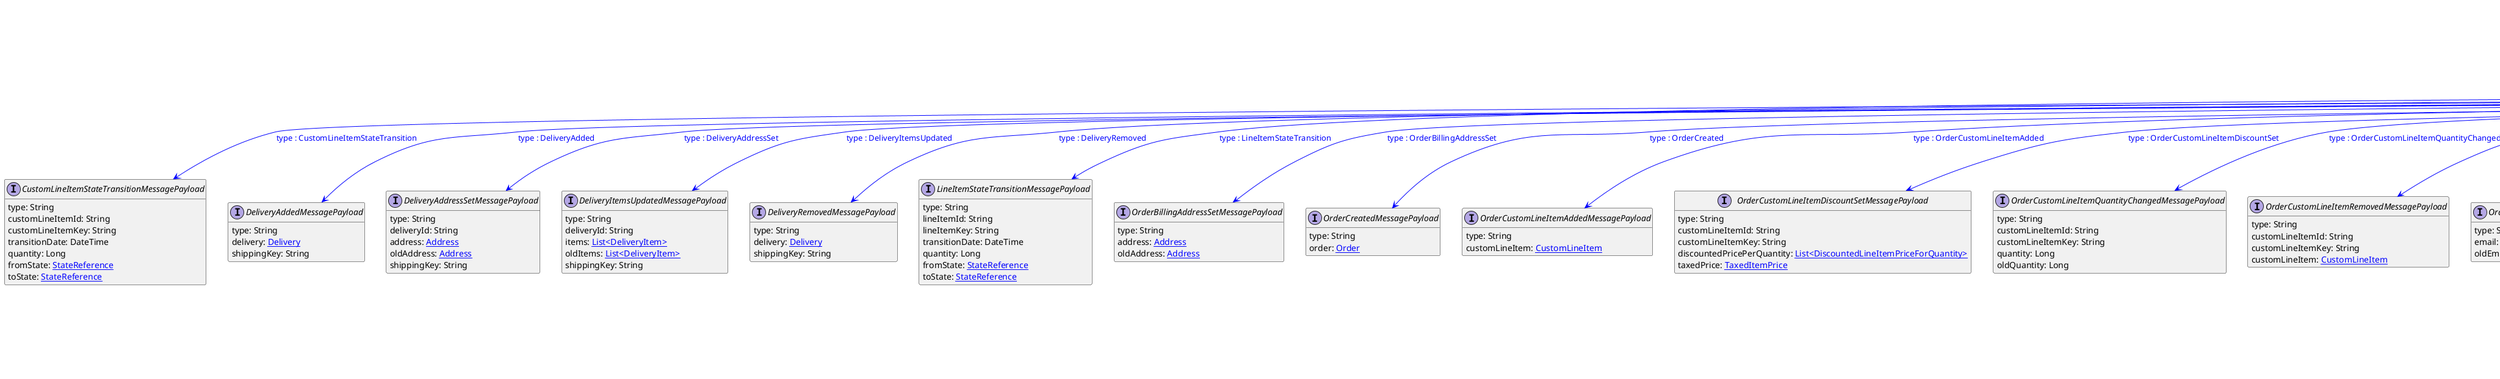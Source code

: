 @startuml

hide empty fields
hide empty methods
legend
|= |= line |
|<back:black>   </back>| inheritance |
|<back:green>   </back>| property reference |
|<back:blue>   </back>| discriminated class |
endlegend
interface OrderMessagePayload [[OrderMessagePayload.svg]] extends MessagePayload {
    type: String
}
interface MessagePayload [[MessagePayload.svg]]  {
    type: String
}

interface CustomLineItemStateTransitionMessagePayload [[CustomLineItemStateTransitionMessagePayload.svg]]  {
    type: String
    customLineItemId: String
    customLineItemKey: String
    transitionDate: DateTime
    quantity: Long
    fromState: [[StateReference.svg StateReference]]
    toState: [[StateReference.svg StateReference]]
}
interface DeliveryAddedMessagePayload [[DeliveryAddedMessagePayload.svg]]  {
    type: String
    delivery: [[Delivery.svg Delivery]]
    shippingKey: String
}
interface DeliveryAddressSetMessagePayload [[DeliveryAddressSetMessagePayload.svg]]  {
    type: String
    deliveryId: String
    address: [[Address.svg Address]]
    oldAddress: [[Address.svg Address]]
    shippingKey: String
}
interface DeliveryItemsUpdatedMessagePayload [[DeliveryItemsUpdatedMessagePayload.svg]]  {
    type: String
    deliveryId: String
    items: [[DeliveryItem.svg List<DeliveryItem>]]
    oldItems: [[DeliveryItem.svg List<DeliveryItem>]]
    shippingKey: String
}
interface DeliveryRemovedMessagePayload [[DeliveryRemovedMessagePayload.svg]]  {
    type: String
    delivery: [[Delivery.svg Delivery]]
    shippingKey: String
}
interface LineItemStateTransitionMessagePayload [[LineItemStateTransitionMessagePayload.svg]]  {
    type: String
    lineItemId: String
    lineItemKey: String
    transitionDate: DateTime
    quantity: Long
    fromState: [[StateReference.svg StateReference]]
    toState: [[StateReference.svg StateReference]]
}
interface OrderBillingAddressSetMessagePayload [[OrderBillingAddressSetMessagePayload.svg]]  {
    type: String
    address: [[Address.svg Address]]
    oldAddress: [[Address.svg Address]]
}
interface OrderCreatedMessagePayload [[OrderCreatedMessagePayload.svg]]  {
    type: String
    order: [[Order.svg Order]]
}
interface OrderCustomLineItemAddedMessagePayload [[OrderCustomLineItemAddedMessagePayload.svg]]  {
    type: String
    customLineItem: [[CustomLineItem.svg CustomLineItem]]
}
interface OrderCustomLineItemDiscountSetMessagePayload [[OrderCustomLineItemDiscountSetMessagePayload.svg]]  {
    type: String
    customLineItemId: String
    customLineItemKey: String
    discountedPricePerQuantity: [[DiscountedLineItemPriceForQuantity.svg List<DiscountedLineItemPriceForQuantity>]]
    taxedPrice: [[TaxedItemPrice.svg TaxedItemPrice]]
}
interface OrderCustomLineItemQuantityChangedMessagePayload [[OrderCustomLineItemQuantityChangedMessagePayload.svg]]  {
    type: String
    customLineItemId: String
    customLineItemKey: String
    quantity: Long
    oldQuantity: Long
}
interface OrderCustomLineItemRemovedMessagePayload [[OrderCustomLineItemRemovedMessagePayload.svg]]  {
    type: String
    customLineItemId: String
    customLineItemKey: String
    customLineItem: [[CustomLineItem.svg CustomLineItem]]
}
interface OrderCustomerEmailSetMessagePayload [[OrderCustomerEmailSetMessagePayload.svg]]  {
    type: String
    email: String
    oldEmail: String
}
interface OrderCustomerGroupSetMessagePayload [[OrderCustomerGroupSetMessagePayload.svg]]  {
    type: String
    customerGroup: [[CustomerGroupReference.svg CustomerGroupReference]]
    oldCustomerGroup: [[CustomerGroupReference.svg CustomerGroupReference]]
}
interface OrderCustomerSetMessagePayload [[OrderCustomerSetMessagePayload.svg]]  {
    type: String
    customer: [[CustomerReference.svg CustomerReference]]
    customerGroup: [[CustomerGroupReference.svg CustomerGroupReference]]
    oldCustomer: [[CustomerReference.svg CustomerReference]]
    oldCustomerGroup: [[CustomerGroupReference.svg CustomerGroupReference]]
}
interface OrderDeletedMessagePayload [[OrderDeletedMessagePayload.svg]]  {
    type: String
    order: [[Order.svg Order]]
}
interface OrderDiscountCodeAddedMessagePayload [[OrderDiscountCodeAddedMessagePayload.svg]]  {
    type: String
    discountCode: [[DiscountCodeReference.svg DiscountCodeReference]]
}
interface OrderDiscountCodeRemovedMessagePayload [[OrderDiscountCodeRemovedMessagePayload.svg]]  {
    type: String
    discountCode: [[DiscountCodeReference.svg DiscountCodeReference]]
}
interface OrderDiscountCodeStateSetMessagePayload [[OrderDiscountCodeStateSetMessagePayload.svg]]  {
    type: String
    discountCode: [[DiscountCodeReference.svg DiscountCodeReference]]
    state: [[DiscountCodeState.svg DiscountCodeState]]
    oldState: [[DiscountCodeState.svg DiscountCodeState]]
}
interface OrderEditAppliedMessagePayload [[OrderEditAppliedMessagePayload.svg]]  {
    type: String
    edit: [[OrderEdit.svg OrderEdit]]
    result: [[OrderEditApplied.svg OrderEditApplied]]
}
interface OrderImportedMessagePayload [[OrderImportedMessagePayload.svg]]  {
    type: String
    order: [[Order.svg Order]]
}
interface OrderLineItemAddedMessagePayload [[OrderLineItemAddedMessagePayload.svg]]  {
    type: String
    lineItem: [[LineItem.svg LineItem]]
    addedQuantity: Long
}
interface OrderLineItemDiscountSetMessagePayload [[OrderLineItemDiscountSetMessagePayload.svg]]  {
    type: String
    lineItemId: String
    lineItemKey: String
    discountedPricePerQuantity: [[DiscountedLineItemPriceForQuantity.svg List<DiscountedLineItemPriceForQuantity>]]
    totalPrice: [[Money.svg Money]]
    taxedPrice: [[TaxedItemPrice.svg TaxedItemPrice]]
    taxedPricePortions: [[MethodTaxedPrice.svg List<MethodTaxedPrice>]]
}
interface OrderLineItemDistributionChannelSetMessagePayload [[OrderLineItemDistributionChannelSetMessagePayload.svg]]  {
    type: String
    lineItemId: String
    lineItemKey: String
    distributionChannel: [[ChannelReference.svg ChannelReference]]
}
interface OrderLineItemRemovedMessagePayload [[OrderLineItemRemovedMessagePayload.svg]]  {
    type: String
    lineItemId: String
    lineItemKey: String
    removedQuantity: Long
    newQuantity: Long
    newState: [[ItemState.svg List<ItemState>]]
    newTotalPrice: [[CentPrecisionMoney.svg CentPrecisionMoney]]
    newTaxedPrice: [[TaxedItemPrice.svg TaxedItemPrice]]
    newPrice: [[Price.svg Price]]
    newShippingDetail: [[ItemShippingDetails.svg ItemShippingDetails]]
}
interface OrderPaymentStateChangedMessagePayload [[OrderPaymentStateChangedMessagePayload.svg]]  {
    type: String
    paymentState: [[PaymentState.svg PaymentState]]
    oldPaymentState: [[PaymentState.svg PaymentState]]
}
interface OrderPurchaseOrderNumberSetMessagePayload [[OrderPurchaseOrderNumberSetMessagePayload.svg]]  {
    type: String
    purchaseOrderNumber: String
    oldPurchaseOrderNumber: String
}
interface OrderReturnShipmentStateChangedMessagePayload [[OrderReturnShipmentStateChangedMessagePayload.svg]]  {
    type: String
    returnItemId: String
    returnShipmentState: [[ReturnShipmentState.svg ReturnShipmentState]]
}
interface OrderShipmentStateChangedMessagePayload [[OrderShipmentStateChangedMessagePayload.svg]]  {
    type: String
    shipmentState: [[ShipmentState.svg ShipmentState]]
    oldShipmentState: [[ShipmentState.svg ShipmentState]]
}
interface OrderShippingAddressSetMessagePayload [[OrderShippingAddressSetMessagePayload.svg]]  {
    type: String
    address: [[Address.svg Address]]
    oldAddress: [[Address.svg Address]]
}
interface OrderShippingInfoSetMessagePayload [[OrderShippingInfoSetMessagePayload.svg]]  {
    type: String
    shippingInfo: [[ShippingInfo.svg ShippingInfo]]
    oldShippingInfo: [[ShippingInfo.svg ShippingInfo]]
}
interface OrderShippingRateInputSetMessagePayload [[OrderShippingRateInputSetMessagePayload.svg]]  {
    type: String
    shippingRateInput: [[ShippingRateInput.svg ShippingRateInput]]
    oldShippingRateInput: [[ShippingRateInput.svg ShippingRateInput]]
}
interface OrderStateChangedMessagePayload [[OrderStateChangedMessagePayload.svg]]  {
    type: String
    orderState: [[OrderState.svg OrderState]]
    oldOrderState: [[OrderState.svg OrderState]]
}
interface OrderStateTransitionMessagePayload [[OrderStateTransitionMessagePayload.svg]]  {
    type: String
    state: [[StateReference.svg StateReference]]
    oldState: [[StateReference.svg StateReference]]
    force: Boolean
}
interface OrderStoreSetMessagePayload [[OrderStoreSetMessagePayload.svg]]  {
    type: String
    store: [[StoreKeyReference.svg StoreKeyReference]]
}
interface ParcelAddedToDeliveryMessagePayload [[ParcelAddedToDeliveryMessagePayload.svg]]  {
    type: String
    delivery: [[Delivery.svg Delivery]]
    parcel: [[Parcel.svg Parcel]]
    shippingKey: String
}
interface ParcelItemsUpdatedMessagePayload [[ParcelItemsUpdatedMessagePayload.svg]]  {
    type: String
    parcelId: String
    deliveryId: String
    items: [[DeliveryItem.svg List<DeliveryItem>]]
    oldItems: [[DeliveryItem.svg List<DeliveryItem>]]
    shippingKey: String
}
interface ParcelMeasurementsUpdatedMessagePayload [[ParcelMeasurementsUpdatedMessagePayload.svg]]  {
    type: String
    deliveryId: String
    parcelId: String
    measurements: [[ParcelMeasurements.svg ParcelMeasurements]]
    shippingKey: String
}
interface ParcelRemovedFromDeliveryMessagePayload [[ParcelRemovedFromDeliveryMessagePayload.svg]]  {
    type: String
    deliveryId: String
    parcel: [[Parcel.svg Parcel]]
    shippingKey: String
}
interface ParcelTrackingDataUpdatedMessagePayload [[ParcelTrackingDataUpdatedMessagePayload.svg]]  {
    type: String
    deliveryId: String
    parcelId: String
    trackingData: [[TrackingData.svg TrackingData]]
    shippingKey: String
}
interface ReturnInfoAddedMessagePayload [[ReturnInfoAddedMessagePayload.svg]]  {
    type: String
    returnInfo: [[ReturnInfo.svg ReturnInfo]]
}
interface ReturnInfoSetMessagePayload [[ReturnInfoSetMessagePayload.svg]]  {
    type: String
    returnInfo: [[ReturnInfo.svg List<ReturnInfo>]]
}

OrderMessagePayload --> CustomLineItemStateTransitionMessagePayload #blue;text:blue : "type : CustomLineItemStateTransition"
OrderMessagePayload --> DeliveryAddedMessagePayload #blue;text:blue : "type : DeliveryAdded"
OrderMessagePayload --> DeliveryAddressSetMessagePayload #blue;text:blue : "type : DeliveryAddressSet"
OrderMessagePayload --> DeliveryItemsUpdatedMessagePayload #blue;text:blue : "type : DeliveryItemsUpdated"
OrderMessagePayload --> DeliveryRemovedMessagePayload #blue;text:blue : "type : DeliveryRemoved"
OrderMessagePayload --> LineItemStateTransitionMessagePayload #blue;text:blue : "type : LineItemStateTransition"
OrderMessagePayload --> OrderBillingAddressSetMessagePayload #blue;text:blue : "type : OrderBillingAddressSet"
OrderMessagePayload --> OrderCreatedMessagePayload #blue;text:blue : "type : OrderCreated"
OrderMessagePayload --> OrderCustomLineItemAddedMessagePayload #blue;text:blue : "type : OrderCustomLineItemAdded"
OrderMessagePayload --> OrderCustomLineItemDiscountSetMessagePayload #blue;text:blue : "type : OrderCustomLineItemDiscountSet"
OrderMessagePayload --> OrderCustomLineItemQuantityChangedMessagePayload #blue;text:blue : "type : OrderCustomLineItemQuantityChanged"
OrderMessagePayload --> OrderCustomLineItemRemovedMessagePayload #blue;text:blue : "type : OrderCustomLineItemRemoved"
OrderMessagePayload --> OrderCustomerEmailSetMessagePayload #blue;text:blue : "type : OrderCustomerEmailSet"
OrderMessagePayload --> OrderCustomerGroupSetMessagePayload #blue;text:blue : "type : OrderCustomerGroupSet"
OrderMessagePayload --> OrderCustomerSetMessagePayload #blue;text:blue : "type : OrderCustomerSet"
OrderMessagePayload --> OrderDeletedMessagePayload #blue;text:blue : "type : OrderDeleted"
OrderMessagePayload --> OrderDiscountCodeAddedMessagePayload #blue;text:blue : "type : OrderDiscountCodeAdded"
OrderMessagePayload --> OrderDiscountCodeRemovedMessagePayload #blue;text:blue : "type : OrderDiscountCodeRemoved"
OrderMessagePayload --> OrderDiscountCodeStateSetMessagePayload #blue;text:blue : "type : OrderDiscountCodeStateSet"
OrderMessagePayload --> OrderEditAppliedMessagePayload #blue;text:blue : "type : OrderEditApplied"
OrderMessagePayload --> OrderImportedMessagePayload #blue;text:blue : "type : OrderImported"
OrderMessagePayload --> OrderLineItemAddedMessagePayload #blue;text:blue : "type : OrderLineItemAdded"
OrderMessagePayload --> OrderLineItemDiscountSetMessagePayload #blue;text:blue : "type : OrderLineItemDiscountSet"
OrderMessagePayload --> OrderLineItemDistributionChannelSetMessagePayload #blue;text:blue : "type : OrderLineItemDistributionChannelSet"
OrderMessagePayload --> OrderLineItemRemovedMessagePayload #blue;text:blue : "type : OrderLineItemRemoved"
OrderMessagePayload --> OrderPaymentStateChangedMessagePayload #blue;text:blue : "type : OrderPaymentStateChanged"
OrderMessagePayload --> OrderPurchaseOrderNumberSetMessagePayload #blue;text:blue : "type : OrderPurchaseOrderNumberSet"
OrderMessagePayload --> OrderReturnShipmentStateChangedMessagePayload #blue;text:blue : "type : OrderReturnShipmentStateChanged"
OrderMessagePayload --> OrderShipmentStateChangedMessagePayload #blue;text:blue : "type : OrderShipmentStateChanged"
OrderMessagePayload --> OrderShippingAddressSetMessagePayload #blue;text:blue : "type : OrderShippingAddressSet"
OrderMessagePayload --> OrderShippingInfoSetMessagePayload #blue;text:blue : "type : OrderShippingInfoSet"
OrderMessagePayload --> OrderShippingRateInputSetMessagePayload #blue;text:blue : "type : OrderShippingRateInputSet"
OrderMessagePayload --> OrderStateChangedMessagePayload #blue;text:blue : "type : OrderStateChanged"
OrderMessagePayload --> OrderStateTransitionMessagePayload #blue;text:blue : "type : OrderStateTransition"
OrderMessagePayload --> OrderStoreSetMessagePayload #blue;text:blue : "type : OrderStoreSet"
OrderMessagePayload --> ParcelAddedToDeliveryMessagePayload #blue;text:blue : "type : ParcelAddedToDelivery"
OrderMessagePayload --> ParcelItemsUpdatedMessagePayload #blue;text:blue : "type : ParcelItemsUpdated"
OrderMessagePayload --> ParcelMeasurementsUpdatedMessagePayload #blue;text:blue : "type : ParcelMeasurementsUpdated"
OrderMessagePayload --> ParcelRemovedFromDeliveryMessagePayload #blue;text:blue : "type : ParcelRemovedFromDelivery"
OrderMessagePayload --> ParcelTrackingDataUpdatedMessagePayload #blue;text:blue : "type : ParcelTrackingDataUpdated"
OrderMessagePayload --> ReturnInfoAddedMessagePayload #blue;text:blue : "type : ReturnInfoAdded"
OrderMessagePayload --> ReturnInfoSetMessagePayload #blue;text:blue : "type : ReturnInfoSet"

@enduml
